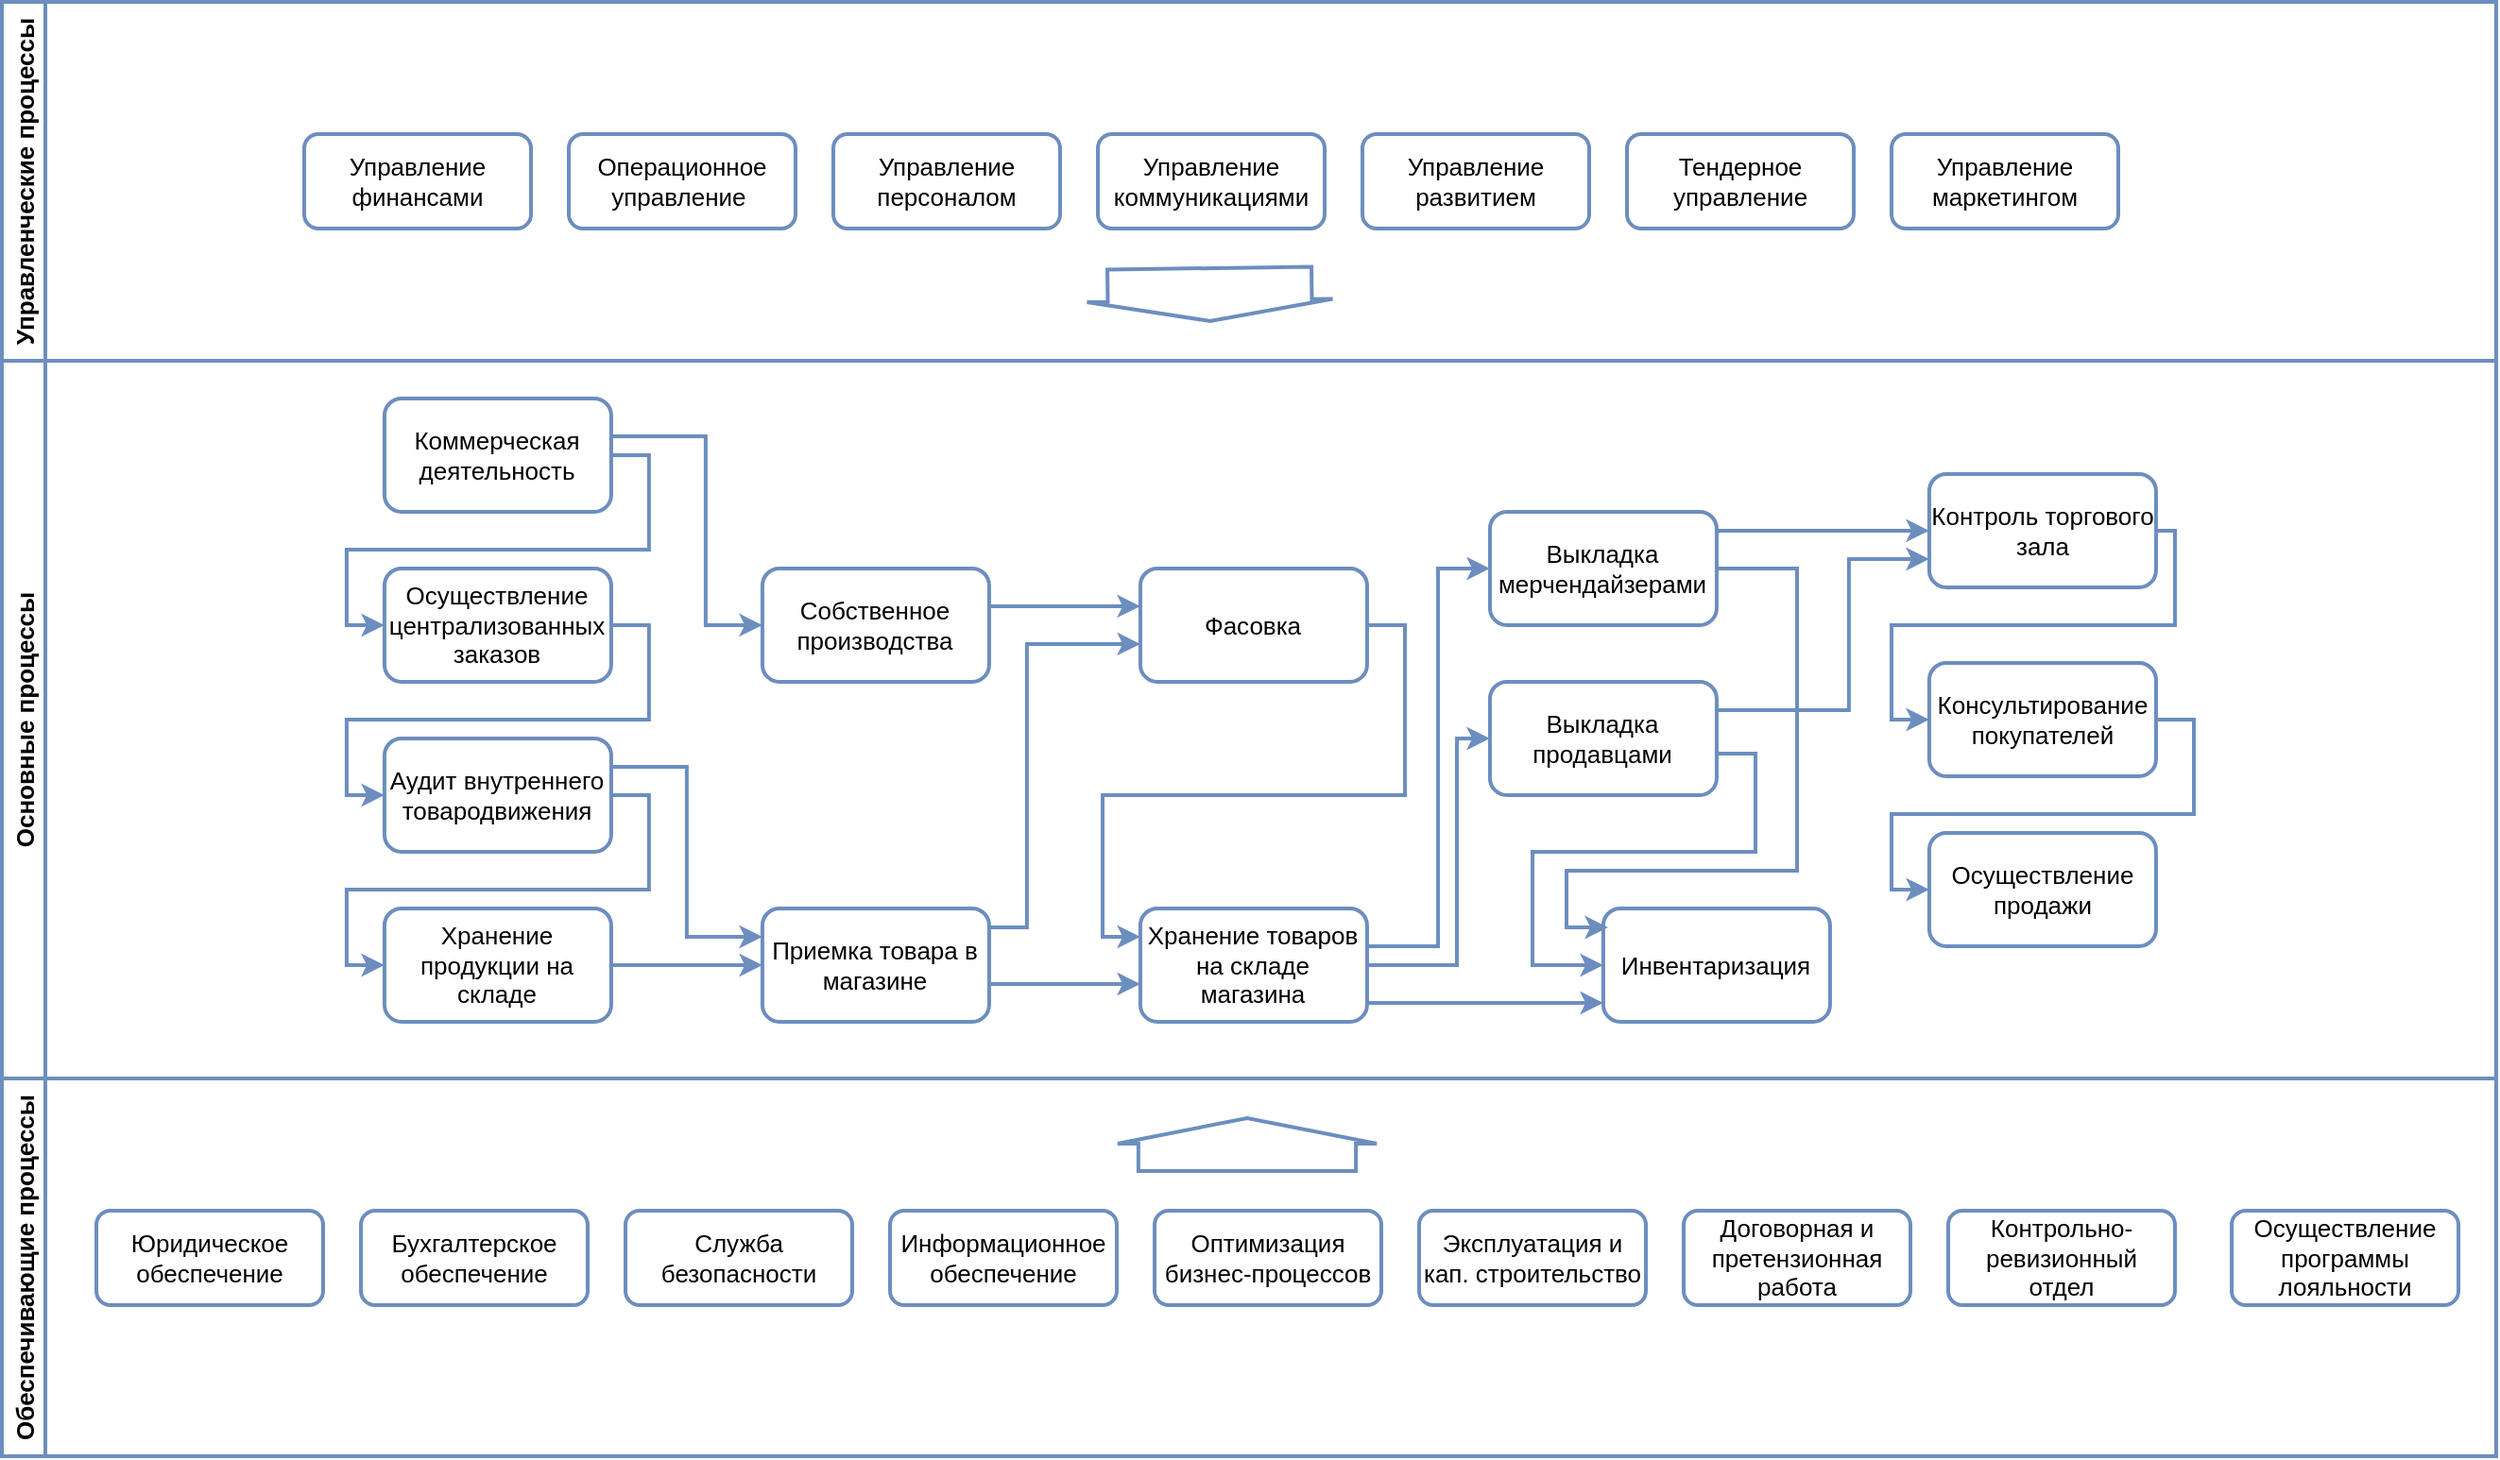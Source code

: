 <mxfile version="16.6.5" type="github">
  <diagram name="Page-1" id="0783ab3e-0a74-02c8-0abd-f7b4e66b4bec">
    <mxGraphModel dx="1182" dy="735" grid="1" gridSize="10" guides="1" tooltips="1" connect="1" arrows="1" fold="1" page="1" pageScale="1" pageWidth="850" pageHeight="1100" background="none" math="0" shadow="0">
      <root>
        <mxCell id="0" />
        <mxCell id="1" parent="0" />
        <mxCell id="Murxu_h09Z8k8i5KTdsd-1" value="Управленческие процессы" style="swimlane;horizontal=0;fontSize=13;strokeColor=#6C8EBF;strokeWidth=2;" parent="1" vertex="1">
          <mxGeometry x="70" y="70" width="1320" height="190" as="geometry" />
        </mxCell>
        <mxCell id="Murxu_h09Z8k8i5KTdsd-5" value="Управление финансами" style="rounded=1;whiteSpace=wrap;html=1;fontSize=13;strokeColor=#6C8EBF;strokeWidth=2;" parent="Murxu_h09Z8k8i5KTdsd-1" vertex="1">
          <mxGeometry x="160" y="70" width="120" height="50" as="geometry" />
        </mxCell>
        <mxCell id="Murxu_h09Z8k8i5KTdsd-6" value="Операционное управление&amp;nbsp;" style="rounded=1;whiteSpace=wrap;html=1;fontSize=13;strokeColor=#6C8EBF;strokeWidth=2;" parent="Murxu_h09Z8k8i5KTdsd-1" vertex="1">
          <mxGeometry x="300" y="70" width="120" height="50" as="geometry" />
        </mxCell>
        <mxCell id="Murxu_h09Z8k8i5KTdsd-7" value="Управление персоналом" style="rounded=1;whiteSpace=wrap;html=1;fontSize=13;strokeColor=#6C8EBF;strokeWidth=2;" parent="Murxu_h09Z8k8i5KTdsd-1" vertex="1">
          <mxGeometry x="440" y="70" width="120" height="50" as="geometry" />
        </mxCell>
        <mxCell id="Murxu_h09Z8k8i5KTdsd-8" value="Управление коммуникациями" style="rounded=1;whiteSpace=wrap;html=1;fontSize=13;strokeColor=#6C8EBF;strokeWidth=2;" parent="Murxu_h09Z8k8i5KTdsd-1" vertex="1">
          <mxGeometry x="580" y="70" width="120" height="50" as="geometry" />
        </mxCell>
        <mxCell id="Murxu_h09Z8k8i5KTdsd-9" value="Управление развитием" style="rounded=1;whiteSpace=wrap;html=1;fontSize=13;strokeColor=#6C8EBF;strokeWidth=2;" parent="Murxu_h09Z8k8i5KTdsd-1" vertex="1">
          <mxGeometry x="720" y="70" width="120" height="50" as="geometry" />
        </mxCell>
        <mxCell id="Murxu_h09Z8k8i5KTdsd-11" value="Тендерное управление" style="rounded=1;whiteSpace=wrap;html=1;fontSize=13;strokeColor=#6C8EBF;strokeWidth=2;" parent="Murxu_h09Z8k8i5KTdsd-1" vertex="1">
          <mxGeometry x="860" y="70" width="120" height="50" as="geometry" />
        </mxCell>
        <mxCell id="Murxu_h09Z8k8i5KTdsd-12" value="Управление маркетингом" style="rounded=1;whiteSpace=wrap;html=1;fontSize=13;strokeColor=#6C8EBF;strokeWidth=2;" parent="Murxu_h09Z8k8i5KTdsd-1" vertex="1">
          <mxGeometry x="1000" y="70" width="120" height="50" as="geometry" />
        </mxCell>
        <mxCell id="Murxu_h09Z8k8i5KTdsd-70" value="" style="shape=flexArrow;endArrow=classic;html=1;rounded=0;width=107;endSize=2.97;fontSize=13;strokeColor=#6C8EBF;strokeWidth=2;" parent="Murxu_h09Z8k8i5KTdsd-1" edge="1">
          <mxGeometry width="50" height="50" relative="1" as="geometry">
            <mxPoint x="639" y="140" as="sourcePoint" />
            <mxPoint x="639.41" y="170" as="targetPoint" />
          </mxGeometry>
        </mxCell>
        <mxCell id="Murxu_h09Z8k8i5KTdsd-3" value="Основные процессы" style="swimlane;horizontal=0;fontSize=13;strokeColor=#6C8EBF;strokeWidth=2;" parent="1" vertex="1">
          <mxGeometry x="70" y="260" width="1320" height="380" as="geometry" />
        </mxCell>
        <mxCell id="Murxu_h09Z8k8i5KTdsd-16" value="" style="edgeStyle=orthogonalEdgeStyle;rounded=0;orthogonalLoop=1;jettySize=auto;html=1;entryX=0;entryY=0.5;entryDx=0;entryDy=0;exitX=1;exitY=0.5;exitDx=0;exitDy=0;fontSize=13;strokeColor=#6C8EBF;strokeWidth=2;" parent="Murxu_h09Z8k8i5KTdsd-3" source="Murxu_h09Z8k8i5KTdsd-14" target="Murxu_h09Z8k8i5KTdsd-15" edge="1">
          <mxGeometry relative="1" as="geometry">
            <Array as="points">
              <mxPoint x="342.47" y="49.97" />
              <mxPoint x="342.47" y="99.97" />
              <mxPoint x="182.47" y="99.97" />
              <mxPoint x="182.47" y="139.97" />
            </Array>
          </mxGeometry>
        </mxCell>
        <mxCell id="Murxu_h09Z8k8i5KTdsd-14" value="Коммерческая деятельность" style="rounded=1;whiteSpace=wrap;html=1;fontSize=13;strokeColor=#6C8EBF;strokeWidth=2;" parent="Murxu_h09Z8k8i5KTdsd-3" vertex="1">
          <mxGeometry x="202.47" y="19.97" width="120" height="60" as="geometry" />
        </mxCell>
        <mxCell id="Murxu_h09Z8k8i5KTdsd-23" value="" style="edgeStyle=orthogonalEdgeStyle;rounded=0;orthogonalLoop=1;jettySize=auto;html=1;entryX=0;entryY=0.5;entryDx=0;entryDy=0;fontSize=13;strokeColor=#6C8EBF;strokeWidth=2;" parent="Murxu_h09Z8k8i5KTdsd-3" source="Murxu_h09Z8k8i5KTdsd-15" target="Murxu_h09Z8k8i5KTdsd-17" edge="1">
          <mxGeometry relative="1" as="geometry">
            <mxPoint x="402.47" y="139.97" as="targetPoint" />
            <Array as="points">
              <mxPoint x="342.47" y="139.97" />
              <mxPoint x="342.47" y="189.97" />
              <mxPoint x="182.47" y="189.97" />
              <mxPoint x="182.47" y="229.97" />
            </Array>
          </mxGeometry>
        </mxCell>
        <mxCell id="Murxu_h09Z8k8i5KTdsd-15" value="Осуществление централизованных заказов" style="whiteSpace=wrap;html=1;rounded=1;fontSize=13;strokeColor=#6C8EBF;strokeWidth=2;" parent="Murxu_h09Z8k8i5KTdsd-3" vertex="1">
          <mxGeometry x="202.47" y="109.97" width="120" height="60" as="geometry" />
        </mxCell>
        <mxCell id="Murxu_h09Z8k8i5KTdsd-20" value="" style="edgeStyle=orthogonalEdgeStyle;rounded=0;orthogonalLoop=1;jettySize=auto;html=1;entryX=0;entryY=0.5;entryDx=0;entryDy=0;exitX=1;exitY=0.5;exitDx=0;exitDy=0;fontSize=13;strokeColor=#6C8EBF;strokeWidth=2;" parent="Murxu_h09Z8k8i5KTdsd-3" source="Murxu_h09Z8k8i5KTdsd-17" target="Murxu_h09Z8k8i5KTdsd-19" edge="1">
          <mxGeometry relative="1" as="geometry">
            <Array as="points">
              <mxPoint x="342.47" y="229.97" />
              <mxPoint x="342.47" y="279.97" />
              <mxPoint x="182.47" y="279.97" />
              <mxPoint x="182.47" y="319.97" />
            </Array>
          </mxGeometry>
        </mxCell>
        <mxCell id="Murxu_h09Z8k8i5KTdsd-27" value="" style="edgeStyle=orthogonalEdgeStyle;rounded=0;orthogonalLoop=1;jettySize=auto;html=1;exitX=1;exitY=0.25;exitDx=0;exitDy=0;entryX=0;entryY=0.25;entryDx=0;entryDy=0;fontSize=13;strokeColor=#6C8EBF;strokeWidth=2;" parent="Murxu_h09Z8k8i5KTdsd-3" source="Murxu_h09Z8k8i5KTdsd-17" target="Murxu_h09Z8k8i5KTdsd-24" edge="1">
          <mxGeometry relative="1" as="geometry">
            <mxPoint x="402.47" y="229.97" as="targetPoint" />
            <Array as="points">
              <mxPoint x="362.47" y="214.97" />
              <mxPoint x="362.47" y="304.97" />
            </Array>
          </mxGeometry>
        </mxCell>
        <mxCell id="Murxu_h09Z8k8i5KTdsd-17" value="Аудит внутреннего товародвижения" style="whiteSpace=wrap;html=1;rounded=1;fontSize=13;strokeColor=#6C8EBF;strokeWidth=2;" parent="Murxu_h09Z8k8i5KTdsd-3" vertex="1">
          <mxGeometry x="202.47" y="199.97" width="120" height="60" as="geometry" />
        </mxCell>
        <mxCell id="Murxu_h09Z8k8i5KTdsd-25" value="" style="edgeStyle=orthogonalEdgeStyle;rounded=0;orthogonalLoop=1;jettySize=auto;html=1;fontSize=13;strokeColor=#6C8EBF;strokeWidth=2;" parent="Murxu_h09Z8k8i5KTdsd-3" source="Murxu_h09Z8k8i5KTdsd-19" target="Murxu_h09Z8k8i5KTdsd-24" edge="1">
          <mxGeometry relative="1" as="geometry" />
        </mxCell>
        <mxCell id="Murxu_h09Z8k8i5KTdsd-19" value="Хранение продукции на складе" style="whiteSpace=wrap;html=1;rounded=1;fontSize=13;strokeColor=#6C8EBF;strokeWidth=2;" parent="Murxu_h09Z8k8i5KTdsd-3" vertex="1">
          <mxGeometry x="202.47" y="289.97" width="120" height="60" as="geometry" />
        </mxCell>
        <mxCell id="Murxu_h09Z8k8i5KTdsd-24" value="Приемка товара в магазине" style="whiteSpace=wrap;html=1;rounded=1;fontSize=13;strokeColor=#6C8EBF;strokeWidth=2;" parent="Murxu_h09Z8k8i5KTdsd-3" vertex="1">
          <mxGeometry x="402.47" y="289.97" width="120" height="60" as="geometry" />
        </mxCell>
        <mxCell id="Murxu_h09Z8k8i5KTdsd-28" value="Собственное производства" style="whiteSpace=wrap;html=1;rounded=1;fontSize=13;strokeColor=#6C8EBF;strokeWidth=2;" parent="Murxu_h09Z8k8i5KTdsd-3" vertex="1">
          <mxGeometry x="402.47" y="109.97" width="120" height="60" as="geometry" />
        </mxCell>
        <mxCell id="Murxu_h09Z8k8i5KTdsd-29" value="" style="edgeStyle=orthogonalEdgeStyle;rounded=0;orthogonalLoop=1;jettySize=auto;html=1;fontSize=13;strokeColor=#6C8EBF;strokeWidth=2;" parent="Murxu_h09Z8k8i5KTdsd-3" source="Murxu_h09Z8k8i5KTdsd-14" target="Murxu_h09Z8k8i5KTdsd-28" edge="1">
          <mxGeometry relative="1" as="geometry">
            <Array as="points">
              <mxPoint x="372.47" y="39.97" />
              <mxPoint x="372.47" y="139.97" />
            </Array>
          </mxGeometry>
        </mxCell>
        <mxCell id="Murxu_h09Z8k8i5KTdsd-30" value="Фасовка" style="whiteSpace=wrap;html=1;rounded=1;fontSize=13;strokeColor=#6C8EBF;strokeWidth=2;" parent="Murxu_h09Z8k8i5KTdsd-3" vertex="1">
          <mxGeometry x="602.47" y="109.97" width="120" height="60" as="geometry" />
        </mxCell>
        <mxCell id="Murxu_h09Z8k8i5KTdsd-31" value="" style="edgeStyle=orthogonalEdgeStyle;rounded=0;orthogonalLoop=1;jettySize=auto;html=1;fontSize=13;strokeColor=#6C8EBF;strokeWidth=2;" parent="Murxu_h09Z8k8i5KTdsd-3" source="Murxu_h09Z8k8i5KTdsd-28" target="Murxu_h09Z8k8i5KTdsd-30" edge="1">
          <mxGeometry relative="1" as="geometry">
            <Array as="points">
              <mxPoint x="562.47" y="129.97" />
              <mxPoint x="562.47" y="129.97" />
            </Array>
          </mxGeometry>
        </mxCell>
        <mxCell id="Murxu_h09Z8k8i5KTdsd-33" value="" style="edgeStyle=orthogonalEdgeStyle;rounded=0;orthogonalLoop=1;jettySize=auto;html=1;fontSize=13;strokeColor=#6C8EBF;strokeWidth=2;" parent="Murxu_h09Z8k8i5KTdsd-3" source="Murxu_h09Z8k8i5KTdsd-24" edge="1">
          <mxGeometry relative="1" as="geometry">
            <mxPoint x="602.47" y="149.97" as="targetPoint" />
            <Array as="points">
              <mxPoint x="542.47" y="299.97" />
              <mxPoint x="542.47" y="149.97" />
              <mxPoint x="602.47" y="149.97" />
            </Array>
          </mxGeometry>
        </mxCell>
        <mxCell id="Murxu_h09Z8k8i5KTdsd-38" value="Инвентаризация" style="whiteSpace=wrap;html=1;rounded=1;fontSize=13;strokeColor=#6C8EBF;strokeWidth=2;" parent="Murxu_h09Z8k8i5KTdsd-3" vertex="1">
          <mxGeometry x="847.47" y="289.97" width="120" height="60" as="geometry" />
        </mxCell>
        <mxCell id="Murxu_h09Z8k8i5KTdsd-53" value="" style="edgeStyle=orthogonalEdgeStyle;rounded=0;orthogonalLoop=1;jettySize=auto;html=1;exitX=1;exitY=0.25;exitDx=0;exitDy=0;entryX=0;entryY=0.75;entryDx=0;entryDy=0;fontSize=13;strokeColor=#6C8EBF;strokeWidth=2;" parent="Murxu_h09Z8k8i5KTdsd-3" source="Murxu_h09Z8k8i5KTdsd-40" target="Murxu_h09Z8k8i5KTdsd-50" edge="1">
          <mxGeometry relative="1" as="geometry">
            <mxPoint x="987.47" y="199.97" as="targetPoint" />
            <Array as="points">
              <mxPoint x="977.47" y="184.97" />
              <mxPoint x="977.47" y="104.97" />
            </Array>
          </mxGeometry>
        </mxCell>
        <mxCell id="Murxu_h09Z8k8i5KTdsd-40" value="Выкладка продавцами" style="whiteSpace=wrap;html=1;rounded=1;fontSize=13;strokeColor=#6C8EBF;strokeWidth=2;" parent="Murxu_h09Z8k8i5KTdsd-3" vertex="1">
          <mxGeometry x="787.47" y="169.97" width="120" height="60" as="geometry" />
        </mxCell>
        <mxCell id="Murxu_h09Z8k8i5KTdsd-42" value="Выкладка мерчендайзерами" style="whiteSpace=wrap;html=1;rounded=1;fontSize=13;strokeColor=#6C8EBF;strokeWidth=2;" parent="Murxu_h09Z8k8i5KTdsd-3" vertex="1">
          <mxGeometry x="787.47" y="79.97" width="120" height="60" as="geometry" />
        </mxCell>
        <mxCell id="Murxu_h09Z8k8i5KTdsd-50" value="Контроль торгового зала" style="whiteSpace=wrap;html=1;rounded=1;fontSize=13;strokeColor=#6C8EBF;strokeWidth=2;" parent="Murxu_h09Z8k8i5KTdsd-3" vertex="1">
          <mxGeometry x="1019.97" y="59.97" width="120" height="60" as="geometry" />
        </mxCell>
        <mxCell id="Murxu_h09Z8k8i5KTdsd-51" value="" style="edgeStyle=orthogonalEdgeStyle;rounded=0;orthogonalLoop=1;jettySize=auto;html=1;fontSize=13;strokeColor=#6C8EBF;strokeWidth=2;" parent="Murxu_h09Z8k8i5KTdsd-3" source="Murxu_h09Z8k8i5KTdsd-42" target="Murxu_h09Z8k8i5KTdsd-50" edge="1">
          <mxGeometry relative="1" as="geometry">
            <Array as="points">
              <mxPoint x="927.47" y="89.97" />
              <mxPoint x="927.47" y="89.97" />
            </Array>
          </mxGeometry>
        </mxCell>
        <mxCell id="Murxu_h09Z8k8i5KTdsd-54" value="Консультирование покупателей" style="whiteSpace=wrap;html=1;rounded=1;fontSize=13;strokeColor=#6C8EBF;strokeWidth=2;" parent="Murxu_h09Z8k8i5KTdsd-3" vertex="1">
          <mxGeometry x="1019.97" y="159.97" width="120" height="60" as="geometry" />
        </mxCell>
        <mxCell id="Murxu_h09Z8k8i5KTdsd-55" value="" style="edgeStyle=orthogonalEdgeStyle;rounded=0;orthogonalLoop=1;jettySize=auto;html=1;exitX=1;exitY=0.5;exitDx=0;exitDy=0;entryX=0;entryY=0.5;entryDx=0;entryDy=0;fontSize=13;strokeColor=#6C8EBF;strokeWidth=2;" parent="Murxu_h09Z8k8i5KTdsd-3" source="Murxu_h09Z8k8i5KTdsd-50" target="Murxu_h09Z8k8i5KTdsd-54" edge="1">
          <mxGeometry relative="1" as="geometry">
            <Array as="points">
              <mxPoint x="1150" y="90" />
              <mxPoint x="1150" y="140" />
              <mxPoint x="1000" y="140" />
              <mxPoint x="1000" y="190" />
            </Array>
          </mxGeometry>
        </mxCell>
        <mxCell id="Murxu_h09Z8k8i5KTdsd-56" value="Осуществление продажи" style="whiteSpace=wrap;html=1;rounded=1;fontSize=13;strokeColor=#6C8EBF;strokeWidth=2;" parent="Murxu_h09Z8k8i5KTdsd-3" vertex="1">
          <mxGeometry x="1019.97" y="249.97" width="120" height="60" as="geometry" />
        </mxCell>
        <mxCell id="Murxu_h09Z8k8i5KTdsd-57" value="" style="edgeStyle=orthogonalEdgeStyle;rounded=0;orthogonalLoop=1;jettySize=auto;html=1;fontSize=13;strokeColor=#6C8EBF;strokeWidth=2;entryX=0;entryY=0.5;entryDx=0;entryDy=0;exitX=1;exitY=0.5;exitDx=0;exitDy=0;" parent="Murxu_h09Z8k8i5KTdsd-3" source="Murxu_h09Z8k8i5KTdsd-54" target="Murxu_h09Z8k8i5KTdsd-56" edge="1">
          <mxGeometry relative="1" as="geometry" />
        </mxCell>
        <mxCell id="NbFWIyVqOID91Q-KPp5X-5" value="" style="edgeStyle=orthogonalEdgeStyle;rounded=0;orthogonalLoop=1;jettySize=auto;html=1;strokeColor=#6C8EBF;strokeWidth=2;exitX=1;exitY=0.5;exitDx=0;exitDy=0;" parent="Murxu_h09Z8k8i5KTdsd-3" source="Murxu_h09Z8k8i5KTdsd-42" edge="1">
          <mxGeometry relative="1" as="geometry">
            <mxPoint x="850" y="300" as="targetPoint" />
            <Array as="points">
              <mxPoint x="950" y="110" />
              <mxPoint x="950" y="270" />
              <mxPoint x="828" y="270" />
              <mxPoint x="828" y="300" />
              <mxPoint x="848" y="300" />
            </Array>
          </mxGeometry>
        </mxCell>
        <mxCell id="NbFWIyVqOID91Q-KPp5X-7" value="" style="edgeStyle=orthogonalEdgeStyle;rounded=0;orthogonalLoop=1;jettySize=auto;html=1;strokeColor=#6C8EBF;strokeWidth=2;entryX=0;entryY=0.5;entryDx=0;entryDy=0;exitX=1.004;exitY=0.634;exitDx=0;exitDy=0;exitPerimeter=0;" parent="Murxu_h09Z8k8i5KTdsd-3" source="Murxu_h09Z8k8i5KTdsd-40" target="Murxu_h09Z8k8i5KTdsd-38" edge="1">
          <mxGeometry relative="1" as="geometry">
            <mxPoint x="987.47" y="199.97" as="targetPoint" />
            <Array as="points">
              <mxPoint x="928" y="208" />
              <mxPoint x="928" y="260" />
              <mxPoint x="810" y="260" />
              <mxPoint x="810" y="320" />
            </Array>
          </mxGeometry>
        </mxCell>
        <mxCell id="Murxu_h09Z8k8i5KTdsd-39" value="" style="edgeStyle=orthogonalEdgeStyle;rounded=0;orthogonalLoop=1;jettySize=auto;html=1;fontSize=13;strokeColor=#6C8EBF;strokeWidth=2;" parent="1" source="Murxu_h09Z8k8i5KTdsd-34" target="Murxu_h09Z8k8i5KTdsd-38" edge="1">
          <mxGeometry relative="1" as="geometry">
            <Array as="points">
              <mxPoint x="870" y="600" />
              <mxPoint x="870" y="600" />
            </Array>
          </mxGeometry>
        </mxCell>
        <mxCell id="Murxu_h09Z8k8i5KTdsd-41" value="" style="edgeStyle=orthogonalEdgeStyle;rounded=0;orthogonalLoop=1;jettySize=auto;html=1;fontSize=13;strokeColor=#6C8EBF;strokeWidth=2;" parent="1" source="Murxu_h09Z8k8i5KTdsd-34" target="Murxu_h09Z8k8i5KTdsd-40" edge="1">
          <mxGeometry relative="1" as="geometry">
            <Array as="points">
              <mxPoint x="840" y="580" />
              <mxPoint x="840" y="460" />
            </Array>
          </mxGeometry>
        </mxCell>
        <mxCell id="Murxu_h09Z8k8i5KTdsd-43" value="" style="edgeStyle=orthogonalEdgeStyle;rounded=0;orthogonalLoop=1;jettySize=auto;html=1;fontSize=13;strokeColor=#6C8EBF;strokeWidth=2;" parent="1" source="Murxu_h09Z8k8i5KTdsd-34" target="Murxu_h09Z8k8i5KTdsd-42" edge="1">
          <mxGeometry relative="1" as="geometry">
            <Array as="points">
              <mxPoint x="830" y="570" />
              <mxPoint x="830" y="370" />
            </Array>
          </mxGeometry>
        </mxCell>
        <mxCell id="Murxu_h09Z8k8i5KTdsd-34" value="Хранение товаров на складе магазина" style="whiteSpace=wrap;html=1;rounded=1;fontSize=13;strokeColor=#6C8EBF;strokeWidth=2;" parent="1" vertex="1">
          <mxGeometry x="672.47" y="549.97" width="120" height="60" as="geometry" />
        </mxCell>
        <mxCell id="Murxu_h09Z8k8i5KTdsd-35" value="" style="edgeStyle=orthogonalEdgeStyle;rounded=0;orthogonalLoop=1;jettySize=auto;html=1;fontSize=13;strokeColor=#6C8EBF;strokeWidth=2;" parent="1" source="Murxu_h09Z8k8i5KTdsd-24" target="Murxu_h09Z8k8i5KTdsd-34" edge="1">
          <mxGeometry relative="1" as="geometry">
            <Array as="points">
              <mxPoint x="622.47" y="589.97" />
              <mxPoint x="622.47" y="589.97" />
            </Array>
          </mxGeometry>
        </mxCell>
        <mxCell id="Murxu_h09Z8k8i5KTdsd-60" value="Обеспечивающие процессы" style="swimlane;horizontal=0;fontSize=13;strokeColor=#6C8EBF;strokeWidth=2;" parent="1" vertex="1">
          <mxGeometry x="70" y="640" width="1320" height="200" as="geometry" />
        </mxCell>
        <mxCell id="Murxu_h09Z8k8i5KTdsd-61" value="Юридическое обеспечение" style="rounded=1;whiteSpace=wrap;html=1;fontSize=13;strokeColor=#6C8EBF;strokeWidth=2;" parent="Murxu_h09Z8k8i5KTdsd-60" vertex="1">
          <mxGeometry x="50" y="70" width="120" height="50" as="geometry" />
        </mxCell>
        <mxCell id="Murxu_h09Z8k8i5KTdsd-62" value="Бухгалтерское обеспечение" style="rounded=1;whiteSpace=wrap;html=1;fontSize=13;strokeColor=#6C8EBF;strokeWidth=2;" parent="Murxu_h09Z8k8i5KTdsd-60" vertex="1">
          <mxGeometry x="190" y="70" width="120" height="50" as="geometry" />
        </mxCell>
        <mxCell id="Murxu_h09Z8k8i5KTdsd-63" value="Служба безопасности" style="rounded=1;whiteSpace=wrap;html=1;fontSize=13;strokeColor=#6C8EBF;strokeWidth=2;" parent="Murxu_h09Z8k8i5KTdsd-60" vertex="1">
          <mxGeometry x="330" y="70" width="120" height="50" as="geometry" />
        </mxCell>
        <mxCell id="Murxu_h09Z8k8i5KTdsd-64" value="Информационное обеспечение" style="rounded=1;whiteSpace=wrap;html=1;fontSize=13;strokeColor=#6C8EBF;strokeWidth=2;" parent="Murxu_h09Z8k8i5KTdsd-60" vertex="1">
          <mxGeometry x="470" y="70" width="120" height="50" as="geometry" />
        </mxCell>
        <mxCell id="Murxu_h09Z8k8i5KTdsd-65" value="Оптимизация бизнес-процессов" style="rounded=1;whiteSpace=wrap;html=1;fontSize=13;strokeColor=#6C8EBF;strokeWidth=2;" parent="Murxu_h09Z8k8i5KTdsd-60" vertex="1">
          <mxGeometry x="610" y="70" width="120" height="50" as="geometry" />
        </mxCell>
        <mxCell id="Murxu_h09Z8k8i5KTdsd-66" value="Эксплуатация и кап. строительство" style="rounded=1;whiteSpace=wrap;html=1;fontSize=13;strokeColor=#6C8EBF;strokeWidth=2;" parent="Murxu_h09Z8k8i5KTdsd-60" vertex="1">
          <mxGeometry x="750" y="70" width="120" height="50" as="geometry" />
        </mxCell>
        <mxCell id="Murxu_h09Z8k8i5KTdsd-67" value="Договорная и претензионная работа" style="rounded=1;whiteSpace=wrap;html=1;fontSize=13;strokeColor=#6C8EBF;strokeWidth=2;" parent="Murxu_h09Z8k8i5KTdsd-60" vertex="1">
          <mxGeometry x="890" y="70" width="120" height="50" as="geometry" />
        </mxCell>
        <mxCell id="Murxu_h09Z8k8i5KTdsd-68" value="Контрольно-ревизионный отдел" style="rounded=1;whiteSpace=wrap;html=1;fontSize=13;strokeColor=#6C8EBF;strokeWidth=2;" parent="Murxu_h09Z8k8i5KTdsd-60" vertex="1">
          <mxGeometry x="1030" y="70" width="120" height="50" as="geometry" />
        </mxCell>
        <mxCell id="Murxu_h09Z8k8i5KTdsd-69" value="Осуществление программы лояльности" style="rounded=1;whiteSpace=wrap;html=1;fontSize=13;strokeColor=#6C8EBF;strokeWidth=2;" parent="Murxu_h09Z8k8i5KTdsd-60" vertex="1">
          <mxGeometry x="1180" y="70" width="120" height="50" as="geometry" />
        </mxCell>
        <mxCell id="Murxu_h09Z8k8i5KTdsd-73" value="" style="shape=flexArrow;endArrow=classic;html=1;rounded=0;fontSize=13;strokeColor=#6C8EBF;width=114.118;endSize=3.824;strokeWidth=2;" parent="Murxu_h09Z8k8i5KTdsd-60" edge="1">
          <mxGeometry width="50" height="50" relative="1" as="geometry">
            <mxPoint x="659" y="50" as="sourcePoint" />
            <mxPoint x="659" y="20" as="targetPoint" />
          </mxGeometry>
        </mxCell>
        <mxCell id="NbFWIyVqOID91Q-KPp5X-3" value="" style="edgeStyle=orthogonalEdgeStyle;rounded=0;orthogonalLoop=1;jettySize=auto;html=1;strokeColor=#6C8EBF;strokeWidth=2;entryX=0;entryY=0.25;entryDx=0;entryDy=0;exitX=1;exitY=0.5;exitDx=0;exitDy=0;" parent="1" source="Murxu_h09Z8k8i5KTdsd-30" target="Murxu_h09Z8k8i5KTdsd-34" edge="1">
          <mxGeometry relative="1" as="geometry" />
        </mxCell>
      </root>
    </mxGraphModel>
  </diagram>
</mxfile>
